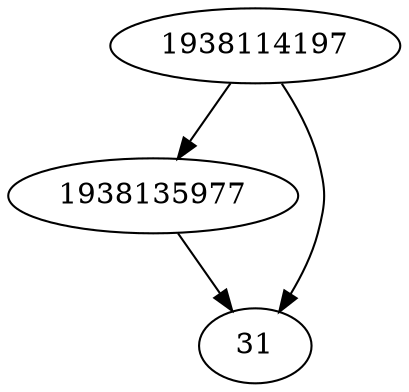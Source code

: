 strict digraph  {
1938135977;
1938114197;
31;
1938135977 -> 31;
1938114197 -> 31;
1938114197 -> 1938135977;
}
